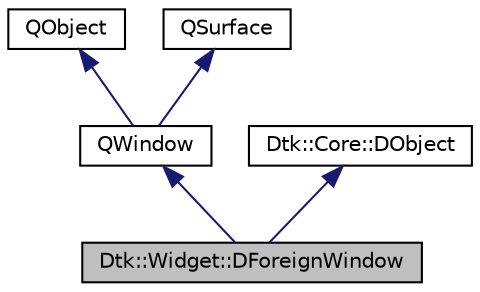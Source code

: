 digraph "Dtk::Widget::DForeignWindow"
{
  edge [fontname="Helvetica",fontsize="10",labelfontname="Helvetica",labelfontsize="10"];
  node [fontname="Helvetica",fontsize="10",shape=record];
  Node0 [label="Dtk::Widget::DForeignWindow",height=0.2,width=0.4,color="black", fillcolor="grey75", style="filled", fontcolor="black"];
  Node1 -> Node0 [dir="back",color="midnightblue",fontsize="10",style="solid",fontname="Helvetica"];
  Node1 [label="QWindow",height=0.2,width=0.4,color="black", fillcolor="white", style="filled",URL="/home/xmuli/project/dtk/tags/qtgui.tags$qwindow.html"];
  Node2 -> Node1 [dir="back",color="midnightblue",fontsize="10",style="solid",fontname="Helvetica"];
  Node2 [label="QObject",height=0.2,width=0.4,color="black", fillcolor="white", style="filled",URL="/home/xmuli/project/dtk/tags/qtcore.tags$qobject.html"];
  Node3 -> Node1 [dir="back",color="midnightblue",fontsize="10",style="solid",fontname="Helvetica"];
  Node3 [label="QSurface",height=0.2,width=0.4,color="black", fillcolor="white", style="filled",URL="/home/xmuli/project/dtk/tags/qtgui.tags$qsurface.html"];
  Node4 -> Node0 [dir="back",color="midnightblue",fontsize="10",style="solid",fontname="Helvetica"];
  Node4 [label="Dtk::Core::DObject",height=0.2,width=0.4,color="black", fillcolor="white", style="filled",URL="$class_dtk_1_1_core_1_1_d_object.html",tooltip="deepin-tool-kit 中所有公开类的祖先类。 "];
}
